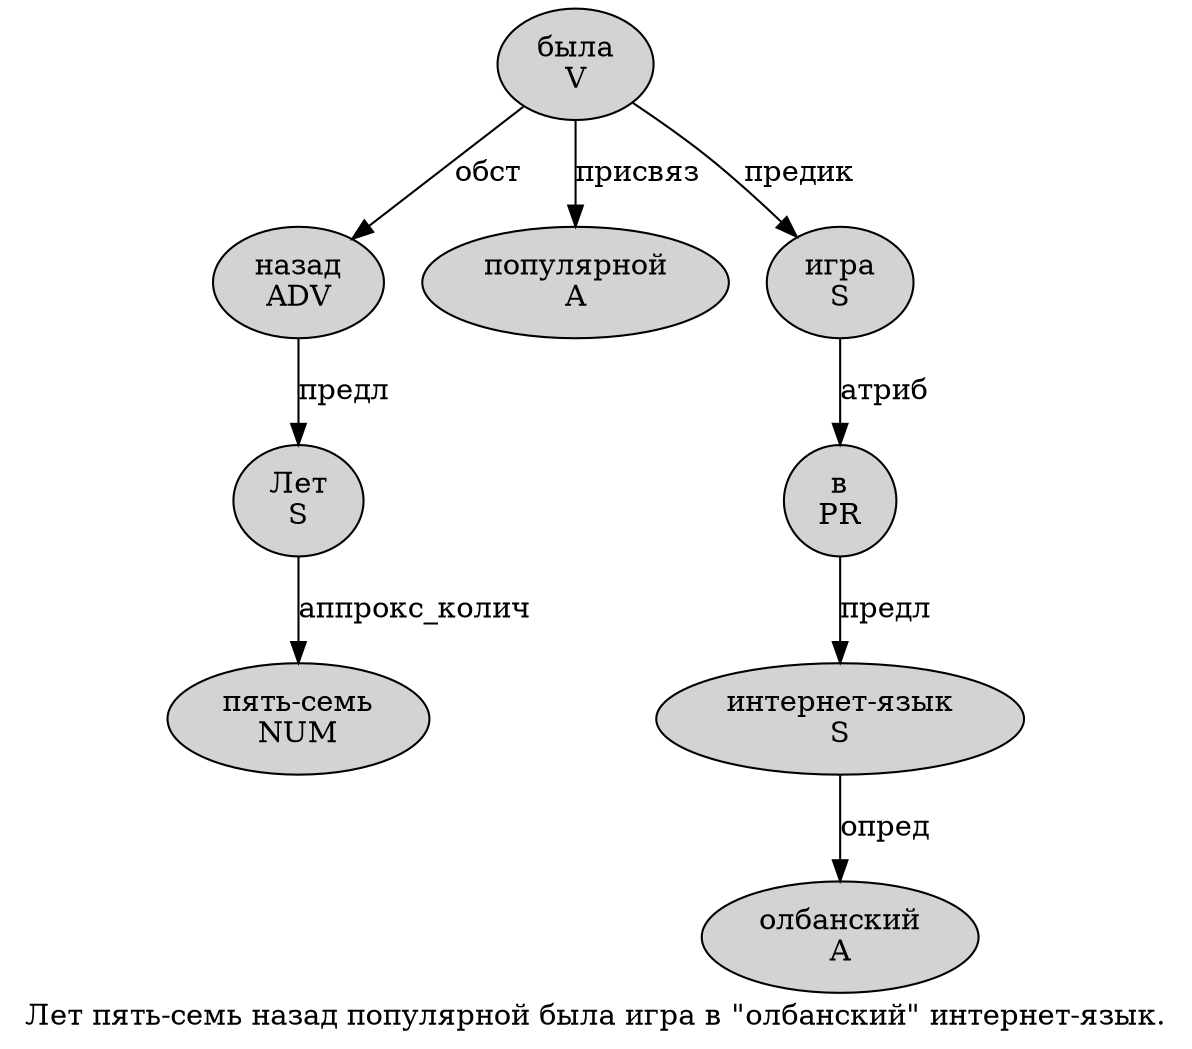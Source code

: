 digraph SENTENCE_272 {
	graph [label="Лет пять-семь назад популярной была игра в \"олбанский\" интернет-язык."]
	node [style=filled]
		0 [label="Лет
S" color="" fillcolor=lightgray penwidth=1 shape=ellipse]
		1 [label="пять-семь
NUM" color="" fillcolor=lightgray penwidth=1 shape=ellipse]
		2 [label="назад
ADV" color="" fillcolor=lightgray penwidth=1 shape=ellipse]
		3 [label="популярной
A" color="" fillcolor=lightgray penwidth=1 shape=ellipse]
		4 [label="была
V" color="" fillcolor=lightgray penwidth=1 shape=ellipse]
		5 [label="игра
S" color="" fillcolor=lightgray penwidth=1 shape=ellipse]
		6 [label="в
PR" color="" fillcolor=lightgray penwidth=1 shape=ellipse]
		8 [label="олбанский
A" color="" fillcolor=lightgray penwidth=1 shape=ellipse]
		10 [label="интернет-язык
S" color="" fillcolor=lightgray penwidth=1 shape=ellipse]
			4 -> 2 [label="обст"]
			4 -> 3 [label="присвяз"]
			4 -> 5 [label="предик"]
			5 -> 6 [label="атриб"]
			2 -> 0 [label="предл"]
			10 -> 8 [label="опред"]
			6 -> 10 [label="предл"]
			0 -> 1 [label="аппрокс_колич"]
}